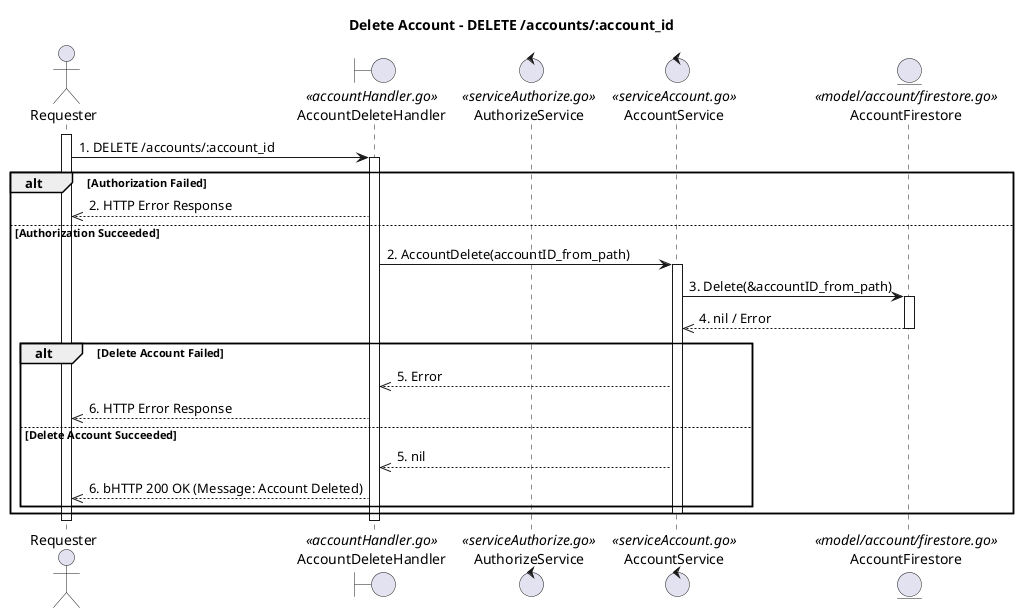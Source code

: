 @startuml
title Delete Account - DELETE /accounts/:account_id

actor Requester
boundary AccountDeleteHandler <<accountHandler.go>>
control AuthorizeService <<serviceAuthorize.go>>
control AccountService <<serviceAccount.go>>
entity AccountFirestore <<model/account/firestore.go>>

activate Requester

Requester -> AccountDeleteHandler : 1. DELETE /accounts/:account_id

activate AccountDeleteHandler

alt Authorization Failed
    AccountDeleteHandler -->> Requester : 2. HTTP Error Response
else Authorization Succeeded

    AccountDeleteHandler -> AccountService : 2. AccountDelete(accountID_from_path)
    activate AccountService
    AccountService -> AccountFirestore : 3. Delete(&accountID_from_path)
    activate AccountFirestore
    AccountFirestore -->> AccountService : 4. nil / Error
    deactivate AccountFirestore
    
    alt Delete Account Failed
        AccountService -->> AccountDeleteHandler : 5. Error
        AccountDeleteHandler -->> Requester : 6. HTTP Error Response
    else Delete Account Succeeded
        AccountService -->> AccountDeleteHandler : 5. nil
        AccountDeleteHandler -->> Requester : 6. bHTTP 200 OK (Message: Account Deleted)
    end
    deactivate AccountService
end
deactivate AccountDeleteHandler

deactivate Requester
@enduml